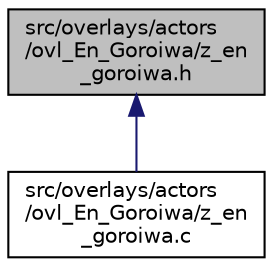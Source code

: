 digraph "src/overlays/actors/ovl_En_Goroiwa/z_en_goroiwa.h"
{
 // LATEX_PDF_SIZE
  edge [fontname="Helvetica",fontsize="10",labelfontname="Helvetica",labelfontsize="10"];
  node [fontname="Helvetica",fontsize="10",shape=record];
  Node1 [label="src/overlays/actors\l/ovl_En_Goroiwa/z_en\l_goroiwa.h",height=0.2,width=0.4,color="black", fillcolor="grey75", style="filled", fontcolor="black",tooltip=" "];
  Node1 -> Node2 [dir="back",color="midnightblue",fontsize="10",style="solid",fontname="Helvetica"];
  Node2 [label="src/overlays/actors\l/ovl_En_Goroiwa/z_en\l_goroiwa.c",height=0.2,width=0.4,color="black", fillcolor="white", style="filled",URL="$df/d1e/z__en__goroiwa_8c.html",tooltip=" "];
}
